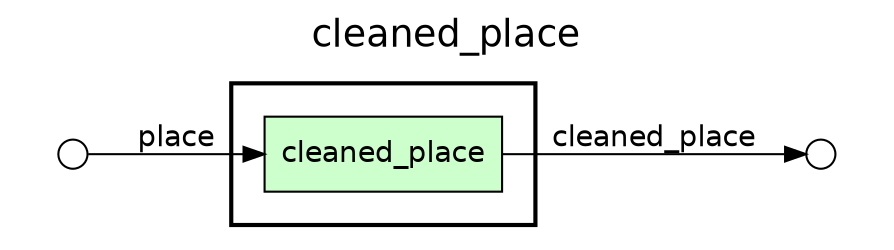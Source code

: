 digraph Workflow {
rankdir=LR
fontname=Helvetica; fontsize=18; labelloc=t
label=cleaned_place
subgraph cluster_workflow_box_outer { label=""; color=black; penwidth=2
subgraph cluster_workflow_box_inner { label=""; penwidth=0
node[shape=box style=filled fillcolor="#CCFFCC" peripheries=1 fontname=Helvetica]
cleaned_place
edge[fontname=Helvetica]
}}
subgraph cluster_input_ports_group_outer { label=""; penwidth=0
subgraph cluster_input_ports_group_inner { label=""; penwidth=0
node[shape=circle style=filled fillcolor="#FFFFFF" peripheries=1 fontname=Helvetica width=0.2]
place_input_port [label=""]
}}
subgraph cluster_output_ports_group_outer { label=""; penwidth=0
subgraph cluster_output_ports_group_inner { label=""; penwidth=0
node[shape=circle style=filled fillcolor="#FFFFFF" peripheries=1 fontname=Helvetica width=0.2]
cleaned_place_output_port [label=""]
}}
edge[fontname=Helvetica]
place_input_port -> cleaned_place [label=place]
edge[fontname=Helvetica]
cleaned_place -> cleaned_place_output_port [label=cleaned_place]
}
